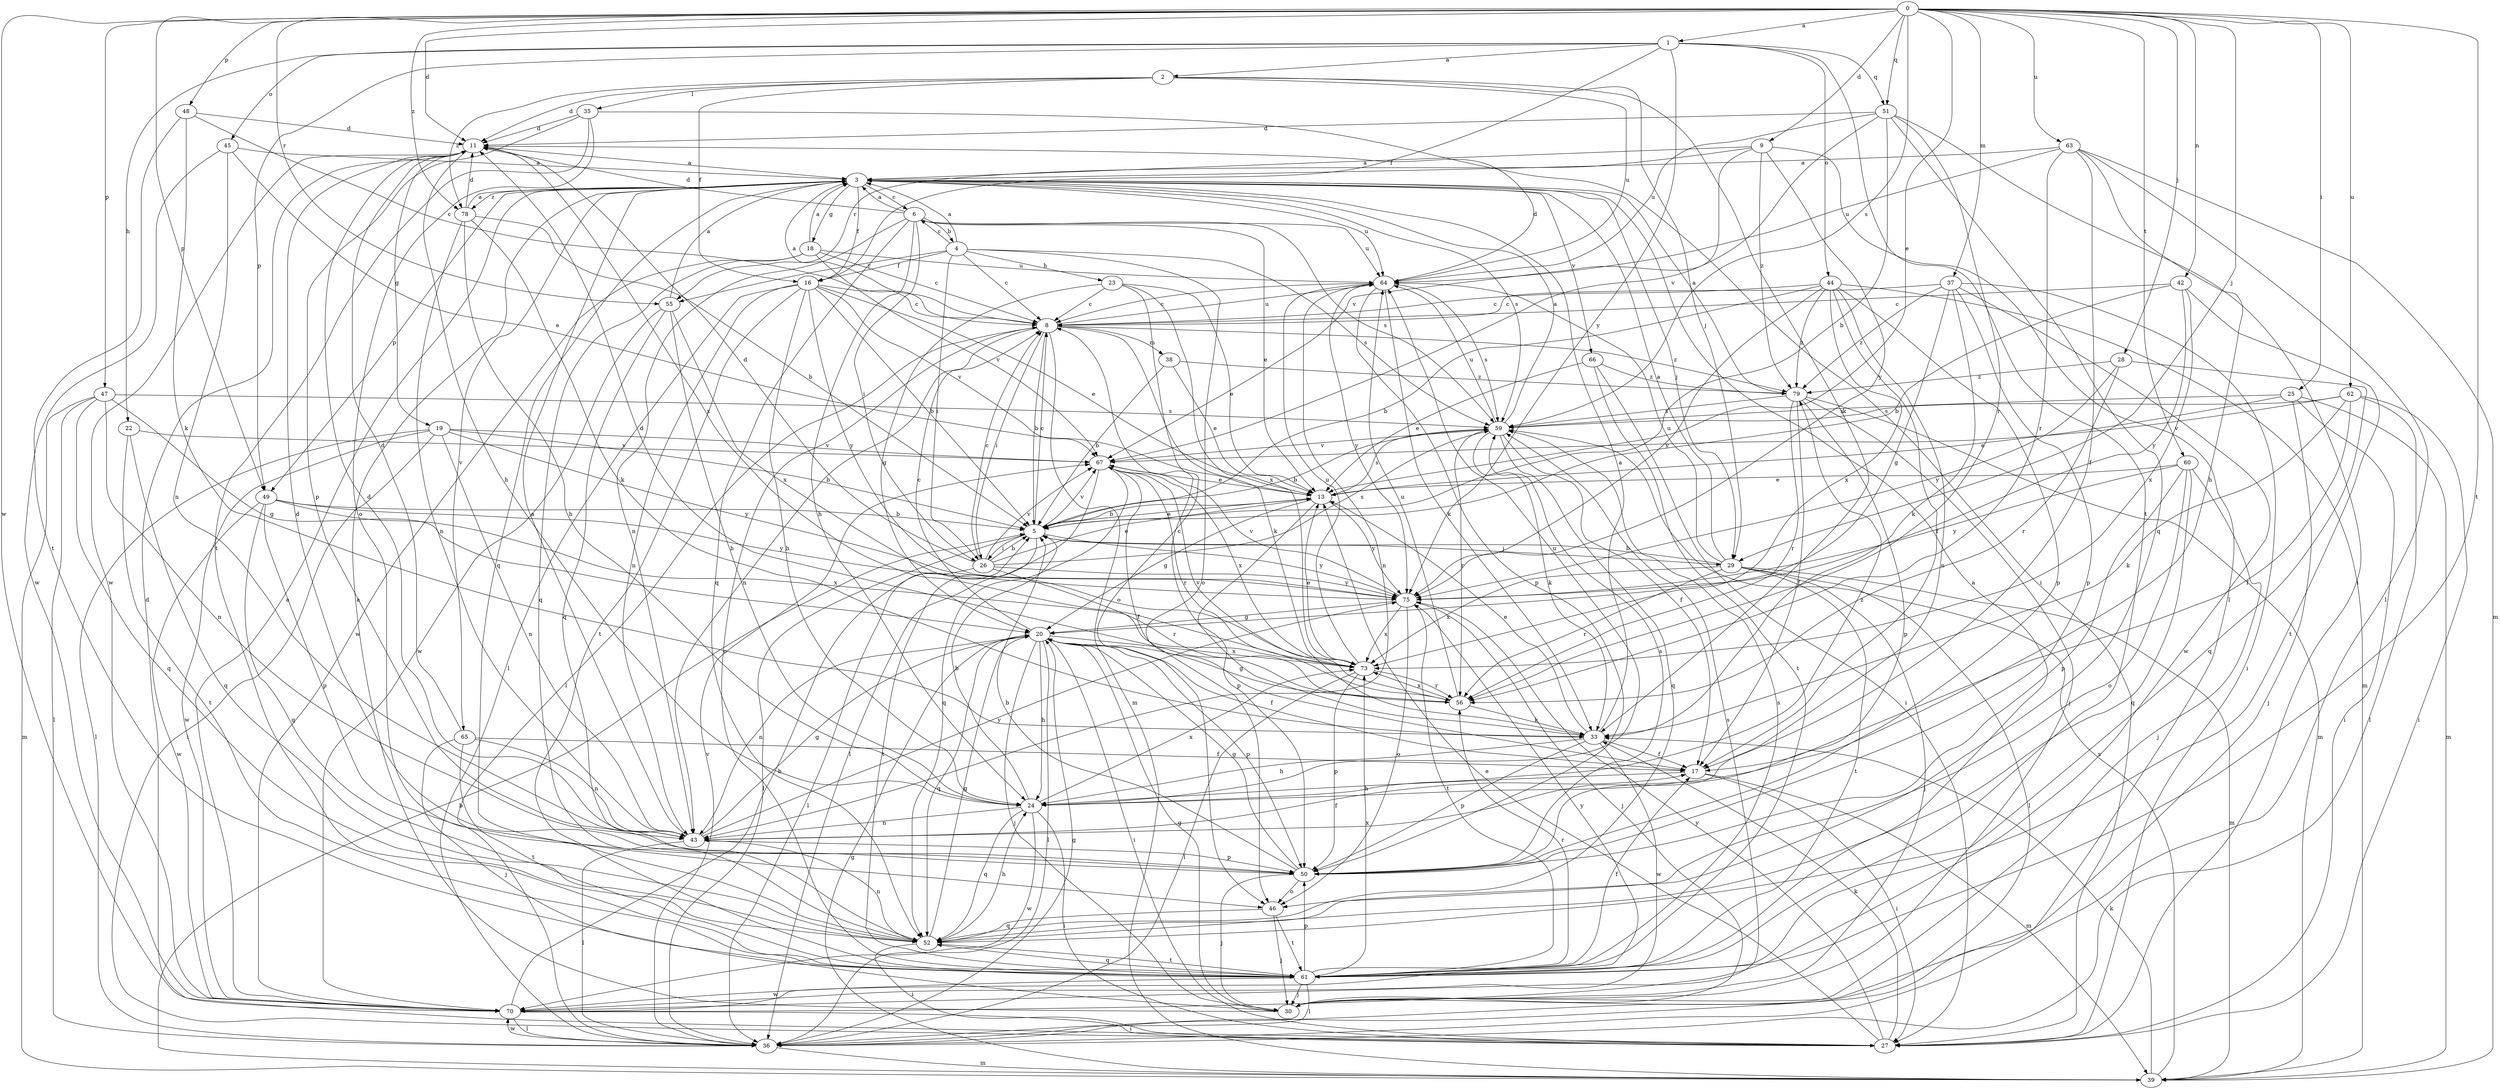 strict digraph  {
0;
1;
2;
3;
4;
5;
6;
8;
9;
11;
13;
16;
17;
18;
19;
20;
22;
23;
24;
25;
26;
27;
28;
29;
30;
33;
35;
36;
37;
38;
39;
42;
43;
44;
45;
46;
47;
48;
49;
50;
51;
52;
55;
56;
59;
60;
61;
62;
63;
64;
65;
66;
67;
70;
73;
75;
78;
79;
0 -> 1  [label=a];
0 -> 9  [label=d];
0 -> 11  [label=d];
0 -> 13  [label=e];
0 -> 25  [label=i];
0 -> 28  [label=j];
0 -> 29  [label=j];
0 -> 37  [label=m];
0 -> 42  [label=n];
0 -> 47  [label=p];
0 -> 48  [label=p];
0 -> 49  [label=p];
0 -> 51  [label=q];
0 -> 55  [label=r];
0 -> 59  [label=s];
0 -> 60  [label=t];
0 -> 61  [label=t];
0 -> 62  [label=u];
0 -> 63  [label=u];
0 -> 70  [label=w];
0 -> 78  [label=z];
1 -> 2  [label=a];
1 -> 16  [label=f];
1 -> 22  [label=h];
1 -> 44  [label=o];
1 -> 45  [label=o];
1 -> 49  [label=p];
1 -> 51  [label=q];
1 -> 61  [label=t];
1 -> 75  [label=y];
2 -> 11  [label=d];
2 -> 16  [label=f];
2 -> 29  [label=j];
2 -> 33  [label=k];
2 -> 35  [label=l];
2 -> 64  [label=u];
2 -> 78  [label=z];
3 -> 6  [label=c];
3 -> 16  [label=f];
3 -> 18  [label=g];
3 -> 29  [label=j];
3 -> 49  [label=p];
3 -> 52  [label=q];
3 -> 59  [label=s];
3 -> 64  [label=u];
3 -> 65  [label=v];
3 -> 66  [label=v];
3 -> 78  [label=z];
4 -> 3  [label=a];
4 -> 6  [label=c];
4 -> 8  [label=c];
4 -> 16  [label=f];
4 -> 23  [label=h];
4 -> 26  [label=i];
4 -> 46  [label=o];
4 -> 55  [label=r];
4 -> 59  [label=s];
5 -> 8  [label=c];
5 -> 13  [label=e];
5 -> 26  [label=i];
5 -> 29  [label=j];
5 -> 36  [label=l];
5 -> 61  [label=t];
5 -> 67  [label=v];
5 -> 75  [label=y];
6 -> 3  [label=a];
6 -> 4  [label=b];
6 -> 11  [label=d];
6 -> 13  [label=e];
6 -> 24  [label=h];
6 -> 26  [label=i];
6 -> 43  [label=n];
6 -> 52  [label=q];
6 -> 59  [label=s];
6 -> 64  [label=u];
8 -> 3  [label=a];
8 -> 5  [label=b];
8 -> 26  [label=i];
8 -> 33  [label=k];
8 -> 36  [label=l];
8 -> 38  [label=m];
8 -> 39  [label=m];
8 -> 43  [label=n];
8 -> 64  [label=u];
8 -> 79  [label=z];
9 -> 3  [label=a];
9 -> 36  [label=l];
9 -> 55  [label=r];
9 -> 67  [label=v];
9 -> 75  [label=y];
9 -> 79  [label=z];
11 -> 3  [label=a];
11 -> 19  [label=g];
11 -> 24  [label=h];
11 -> 70  [label=w];
11 -> 73  [label=x];
13 -> 5  [label=b];
13 -> 20  [label=g];
13 -> 50  [label=p];
13 -> 59  [label=s];
13 -> 75  [label=y];
16 -> 5  [label=b];
16 -> 8  [label=c];
16 -> 13  [label=e];
16 -> 24  [label=h];
16 -> 36  [label=l];
16 -> 43  [label=n];
16 -> 61  [label=t];
16 -> 67  [label=v];
16 -> 75  [label=y];
17 -> 24  [label=h];
17 -> 27  [label=i];
17 -> 39  [label=m];
18 -> 3  [label=a];
18 -> 8  [label=c];
18 -> 52  [label=q];
18 -> 64  [label=u];
18 -> 67  [label=v];
18 -> 70  [label=w];
19 -> 5  [label=b];
19 -> 27  [label=i];
19 -> 36  [label=l];
19 -> 43  [label=n];
19 -> 67  [label=v];
19 -> 70  [label=w];
19 -> 75  [label=y];
20 -> 8  [label=c];
20 -> 17  [label=f];
20 -> 24  [label=h];
20 -> 27  [label=i];
20 -> 30  [label=j];
20 -> 36  [label=l];
20 -> 43  [label=n];
20 -> 50  [label=p];
20 -> 52  [label=q];
20 -> 73  [label=x];
22 -> 52  [label=q];
22 -> 61  [label=t];
22 -> 67  [label=v];
23 -> 8  [label=c];
23 -> 13  [label=e];
23 -> 20  [label=g];
23 -> 46  [label=o];
23 -> 73  [label=x];
24 -> 5  [label=b];
24 -> 27  [label=i];
24 -> 43  [label=n];
24 -> 52  [label=q];
24 -> 64  [label=u];
24 -> 70  [label=w];
24 -> 73  [label=x];
24 -> 79  [label=z];
25 -> 13  [label=e];
25 -> 27  [label=i];
25 -> 30  [label=j];
25 -> 39  [label=m];
25 -> 59  [label=s];
26 -> 5  [label=b];
26 -> 8  [label=c];
26 -> 11  [label=d];
26 -> 13  [label=e];
26 -> 36  [label=l];
26 -> 56  [label=r];
26 -> 59  [label=s];
26 -> 67  [label=v];
26 -> 75  [label=y];
27 -> 11  [label=d];
27 -> 13  [label=e];
27 -> 33  [label=k];
27 -> 75  [label=y];
28 -> 52  [label=q];
28 -> 56  [label=r];
28 -> 75  [label=y];
28 -> 79  [label=z];
29 -> 3  [label=a];
29 -> 5  [label=b];
29 -> 30  [label=j];
29 -> 36  [label=l];
29 -> 39  [label=m];
29 -> 56  [label=r];
29 -> 61  [label=t];
29 -> 64  [label=u];
29 -> 73  [label=x];
30 -> 3  [label=a];
30 -> 20  [label=g];
33 -> 3  [label=a];
33 -> 8  [label=c];
33 -> 13  [label=e];
33 -> 17  [label=f];
33 -> 24  [label=h];
33 -> 50  [label=p];
33 -> 70  [label=w];
35 -> 11  [label=d];
35 -> 27  [label=i];
35 -> 46  [label=o];
35 -> 50  [label=p];
35 -> 61  [label=t];
36 -> 20  [label=g];
36 -> 39  [label=m];
36 -> 67  [label=v];
36 -> 70  [label=w];
37 -> 8  [label=c];
37 -> 20  [label=g];
37 -> 27  [label=i];
37 -> 33  [label=k];
37 -> 50  [label=p];
37 -> 70  [label=w];
37 -> 79  [label=z];
38 -> 5  [label=b];
38 -> 13  [label=e];
38 -> 79  [label=z];
39 -> 5  [label=b];
39 -> 20  [label=g];
39 -> 33  [label=k];
39 -> 59  [label=s];
42 -> 5  [label=b];
42 -> 8  [label=c];
42 -> 61  [label=t];
42 -> 73  [label=x];
42 -> 75  [label=y];
43 -> 3  [label=a];
43 -> 11  [label=d];
43 -> 17  [label=f];
43 -> 20  [label=g];
43 -> 36  [label=l];
43 -> 50  [label=p];
43 -> 75  [label=y];
44 -> 5  [label=b];
44 -> 8  [label=c];
44 -> 17  [label=f];
44 -> 39  [label=m];
44 -> 43  [label=n];
44 -> 50  [label=p];
44 -> 73  [label=x];
44 -> 75  [label=y];
44 -> 79  [label=z];
45 -> 3  [label=a];
45 -> 13  [label=e];
45 -> 43  [label=n];
45 -> 70  [label=w];
46 -> 30  [label=j];
46 -> 52  [label=q];
46 -> 61  [label=t];
47 -> 20  [label=g];
47 -> 36  [label=l];
47 -> 39  [label=m];
47 -> 43  [label=n];
47 -> 52  [label=q];
47 -> 59  [label=s];
48 -> 8  [label=c];
48 -> 11  [label=d];
48 -> 33  [label=k];
48 -> 61  [label=t];
49 -> 5  [label=b];
49 -> 50  [label=p];
49 -> 52  [label=q];
49 -> 70  [label=w];
49 -> 73  [label=x];
49 -> 75  [label=y];
50 -> 5  [label=b];
50 -> 11  [label=d];
50 -> 20  [label=g];
50 -> 30  [label=j];
50 -> 46  [label=o];
50 -> 59  [label=s];
51 -> 5  [label=b];
51 -> 11  [label=d];
51 -> 27  [label=i];
51 -> 52  [label=q];
51 -> 56  [label=r];
51 -> 64  [label=u];
51 -> 67  [label=v];
52 -> 20  [label=g];
52 -> 24  [label=h];
52 -> 27  [label=i];
52 -> 43  [label=n];
52 -> 61  [label=t];
55 -> 3  [label=a];
55 -> 24  [label=h];
55 -> 52  [label=q];
55 -> 70  [label=w];
55 -> 73  [label=x];
56 -> 11  [label=d];
56 -> 20  [label=g];
56 -> 33  [label=k];
56 -> 64  [label=u];
56 -> 67  [label=v];
56 -> 73  [label=x];
59 -> 3  [label=a];
59 -> 5  [label=b];
59 -> 17  [label=f];
59 -> 33  [label=k];
59 -> 52  [label=q];
59 -> 56  [label=r];
59 -> 64  [label=u];
59 -> 67  [label=v];
60 -> 13  [label=e];
60 -> 30  [label=j];
60 -> 46  [label=o];
60 -> 50  [label=p];
60 -> 52  [label=q];
60 -> 75  [label=y];
61 -> 3  [label=a];
61 -> 8  [label=c];
61 -> 17  [label=f];
61 -> 30  [label=j];
61 -> 36  [label=l];
61 -> 50  [label=p];
61 -> 52  [label=q];
61 -> 56  [label=r];
61 -> 59  [label=s];
61 -> 70  [label=w];
61 -> 73  [label=x];
62 -> 17  [label=f];
62 -> 27  [label=i];
62 -> 33  [label=k];
62 -> 36  [label=l];
62 -> 59  [label=s];
62 -> 67  [label=v];
63 -> 3  [label=a];
63 -> 17  [label=f];
63 -> 24  [label=h];
63 -> 36  [label=l];
63 -> 39  [label=m];
63 -> 56  [label=r];
63 -> 64  [label=u];
64 -> 8  [label=c];
64 -> 11  [label=d];
64 -> 33  [label=k];
64 -> 43  [label=n];
64 -> 50  [label=p];
64 -> 59  [label=s];
64 -> 75  [label=y];
65 -> 11  [label=d];
65 -> 17  [label=f];
65 -> 30  [label=j];
65 -> 43  [label=n];
65 -> 61  [label=t];
66 -> 13  [label=e];
66 -> 27  [label=i];
66 -> 61  [label=t];
66 -> 79  [label=z];
67 -> 13  [label=e];
67 -> 17  [label=f];
67 -> 36  [label=l];
67 -> 52  [label=q];
67 -> 56  [label=r];
67 -> 73  [label=x];
70 -> 3  [label=a];
70 -> 5  [label=b];
70 -> 27  [label=i];
70 -> 36  [label=l];
70 -> 59  [label=s];
70 -> 75  [label=y];
73 -> 13  [label=e];
73 -> 36  [label=l];
73 -> 50  [label=p];
73 -> 56  [label=r];
73 -> 64  [label=u];
75 -> 20  [label=g];
75 -> 30  [label=j];
75 -> 46  [label=o];
75 -> 61  [label=t];
75 -> 67  [label=v];
75 -> 73  [label=x];
78 -> 3  [label=a];
78 -> 5  [label=b];
78 -> 11  [label=d];
78 -> 24  [label=h];
78 -> 33  [label=k];
78 -> 43  [label=n];
79 -> 3  [label=a];
79 -> 17  [label=f];
79 -> 30  [label=j];
79 -> 39  [label=m];
79 -> 50  [label=p];
79 -> 56  [label=r];
79 -> 59  [label=s];
}
